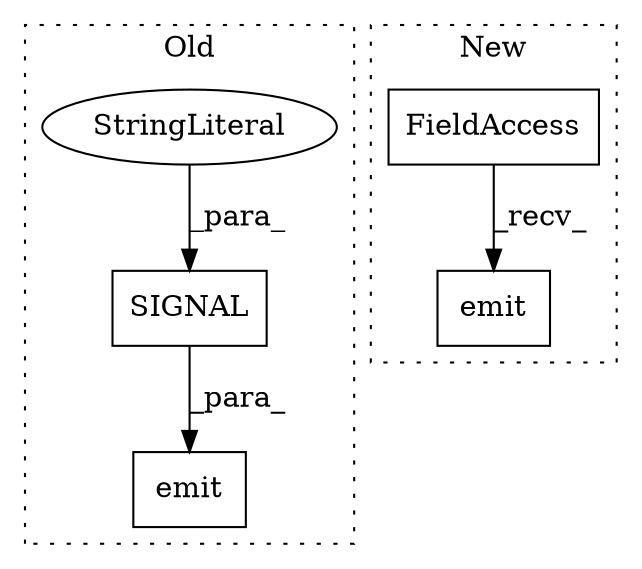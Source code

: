 digraph G {
subgraph cluster0 {
1 [label="SIGNAL" a="32" s="6317,6338" l="7,1" shape="box"];
3 [label="emit" a="32" s="6312,6339" l="5,1" shape="box"];
4 [label="StringLiteral" a="45" s="6324" l="14" shape="ellipse"];
label = "Old";
style="dotted";
}
subgraph cluster1 {
2 [label="emit" a="32" s="6297" l="6" shape="box"];
5 [label="FieldAccess" a="22" s="6279" l="17" shape="box"];
label = "New";
style="dotted";
}
1 -> 3 [label="_para_"];
4 -> 1 [label="_para_"];
5 -> 2 [label="_recv_"];
}